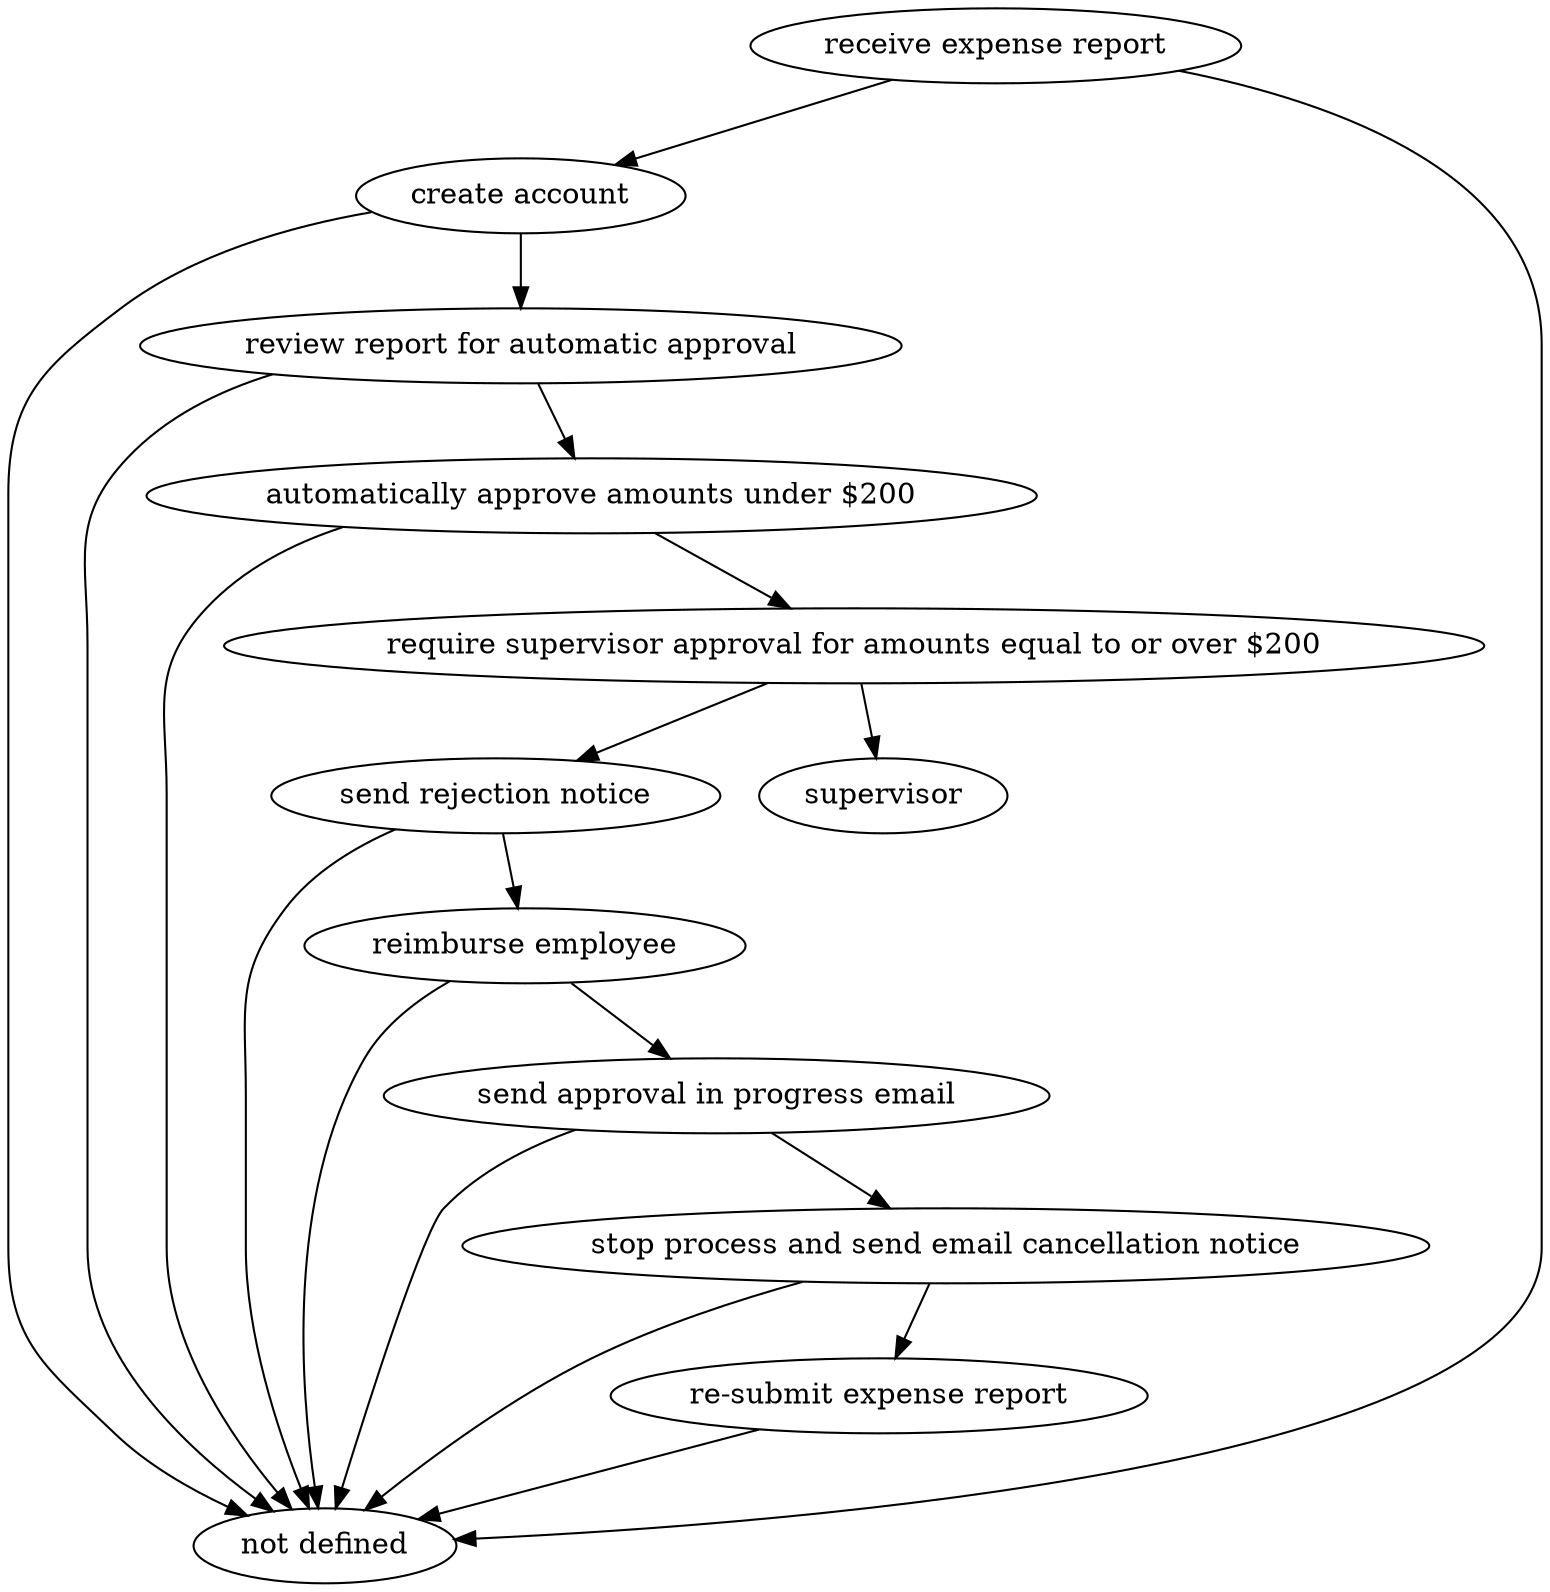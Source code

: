 strict digraph "doc-9.5" {
	graph [name="doc-9.5"];
	"receive expense report"	[attrs="{'type': 'Activity', 'label': 'receive expense report'}"];
	"create account"	[attrs="{'type': 'Activity', 'label': 'create account'}"];
	"receive expense report" -> "create account"	[attrs="{'type': 'flow', 'label': 'flow'}"];
	"not defined"	[attrs="{'type': 'Actor', 'label': 'not defined'}"];
	"receive expense report" -> "not defined"	[attrs="{'type': 'actor performer', 'label': 'actor performer'}"];
	"review report for automatic approval"	[attrs="{'type': 'Activity', 'label': 'review report for automatic approval'}"];
	"create account" -> "review report for automatic approval"	[attrs="{'type': 'flow', 'label': 'flow'}"];
	"create account" -> "not defined"	[attrs="{'type': 'actor performer', 'label': 'actor performer'}"];
	"automatically approve amounts under $200"	[attrs="{'type': 'Activity', 'label': 'automatically approve amounts under $200'}"];
	"review report for automatic approval" -> "automatically approve amounts under $200"	[attrs="{'type': 'flow', 'label': 'flow'}"];
	"review report for automatic approval" -> "not defined"	[attrs="{'type': 'actor performer', 'label': 'actor performer'}"];
	"require supervisor approval for amounts equal to or over $200"	[attrs="{'type': 'Activity', 'label': 'require supervisor approval for amounts equal to or over $200'}"];
	"automatically approve amounts under $200" -> "require supervisor approval for amounts equal to or over $200"	[attrs="{'type': 'flow', 'label': 'flow'}"];
	"automatically approve amounts under $200" -> "not defined"	[attrs="{'type': 'actor performer', 'label': 'actor performer'}"];
	"send rejection notice"	[attrs="{'type': 'Activity', 'label': 'send rejection notice'}"];
	"require supervisor approval for amounts equal to or over $200" -> "send rejection notice"	[attrs="{'type': 'flow', 'label': 'flow'}"];
	supervisor	[attrs="{'type': 'Actor', 'label': 'supervisor'}"];
	"require supervisor approval for amounts equal to or over $200" -> supervisor	[attrs="{'type': 'actor performer', 'label': 'actor performer'}"];
	"reimburse employee"	[attrs="{'type': 'Activity', 'label': 'reimburse employee'}"];
	"send rejection notice" -> "reimburse employee"	[attrs="{'type': 'flow', 'label': 'flow'}"];
	"send rejection notice" -> "not defined"	[attrs="{'type': 'actor performer', 'label': 'actor performer'}"];
	"send approval in progress email"	[attrs="{'type': 'Activity', 'label': 'send approval in progress email'}"];
	"reimburse employee" -> "send approval in progress email"	[attrs="{'type': 'flow', 'label': 'flow'}"];
	"reimburse employee" -> "not defined"	[attrs="{'type': 'actor performer', 'label': 'actor performer'}"];
	"stop process and send email cancellation notice"	[attrs="{'type': 'Activity', 'label': 'stop process and send email cancellation notice'}"];
	"send approval in progress email" -> "stop process and send email cancellation notice"	[attrs="{'type': 'flow', 'label': 'flow'}"];
	"send approval in progress email" -> "not defined"	[attrs="{'type': 'actor performer', 'label': 'actor performer'}"];
	"re-submit expense report"	[attrs="{'type': 'Activity', 'label': 're-submit expense report'}"];
	"stop process and send email cancellation notice" -> "re-submit expense report"	[attrs="{'type': 'flow', 'label': 'flow'}"];
	"stop process and send email cancellation notice" -> "not defined"	[attrs="{'type': 'actor performer', 'label': 'actor performer'}"];
	"re-submit expense report" -> "not defined"	[attrs="{'type': 'actor performer', 'label': 'actor performer'}"];
}
